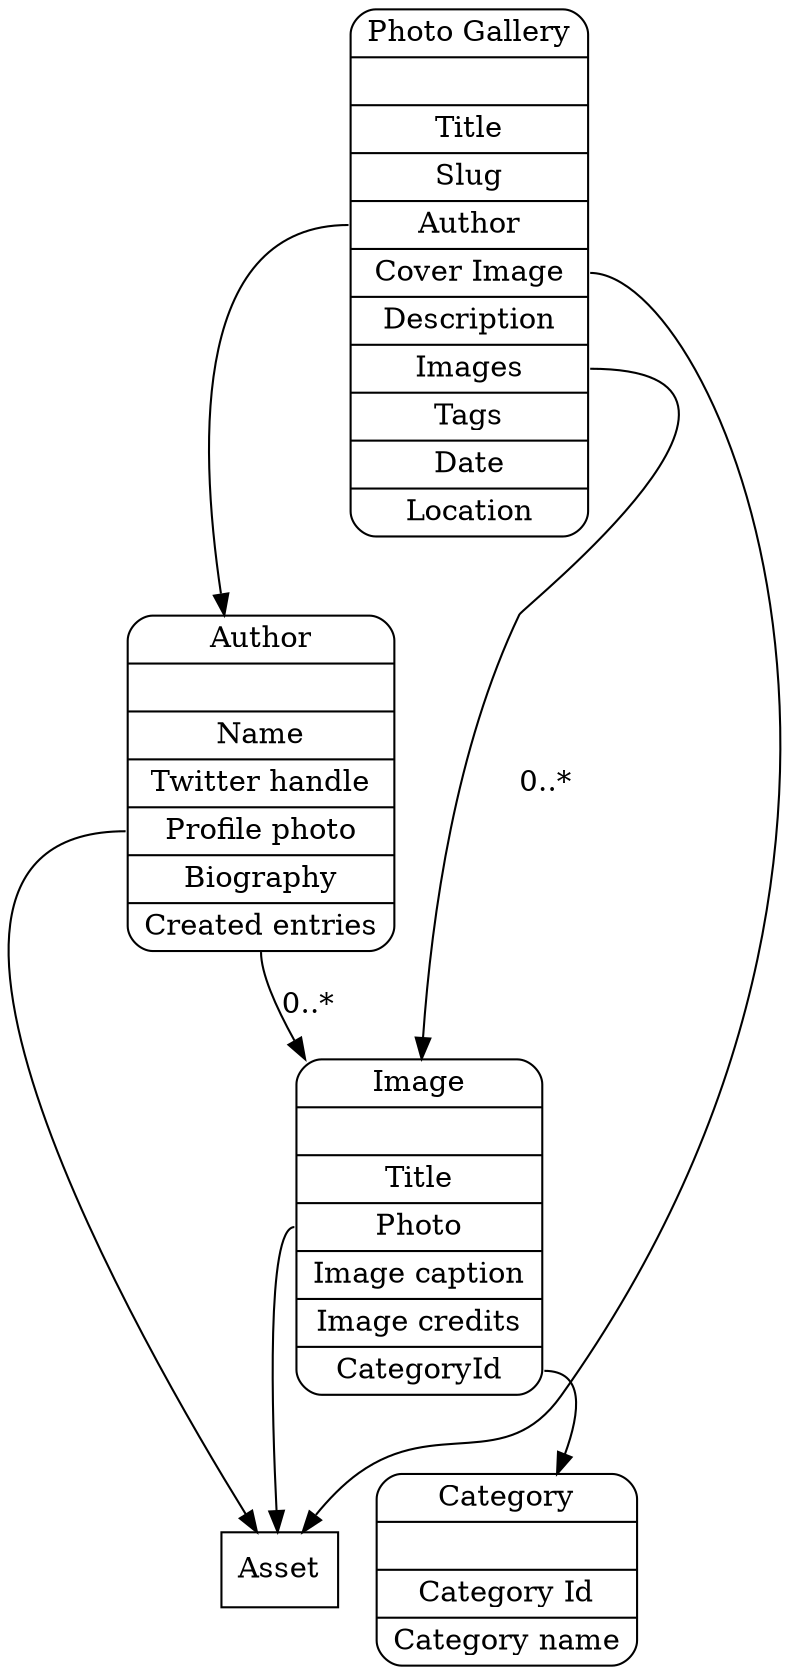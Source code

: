 digraph obj {
  node[shape=record];

  PhotoGallery [label="{Photo Gallery |          | <title> Title|<slug> Slug|<author> Author|<coverImage> Cover Image|<description> Description|<images> Images|<tags> Tags|<date> Date|<location> Location}" shape=Mrecord];
  Asset
  Image [label="{Image |          | <title> Title|<photo> Photo|<imageCaption> Image caption|<imageCredits> Image credits|<categoryId> CategoryId}" shape=Mrecord];
  Author [label="{Author |          | <name> Name|<twitterHandle> Twitter handle|<profilePhoto> Profile photo|<biography> Biography|<createdEntries> Created entries}" shape=Mrecord];
  Category [label="{Category |          | <categoryId> Category Id|<categoryName> Category name}" shape=Mrecord];

  PhotoGallery:author -> Author [dir=forward];
  PhotoGallery:coverImage -> Asset [dir=forward];
  PhotoGallery:images -> Image [dir=forward,label="0..*"];
  Image:photo -> Asset [dir=forward];
  Image:categoryId -> Category [dir=forward];
  Author:profilePhoto -> Asset [dir=forward];
  Author:createdEntries -> Image [dir=forward,label="0..*"];
}
